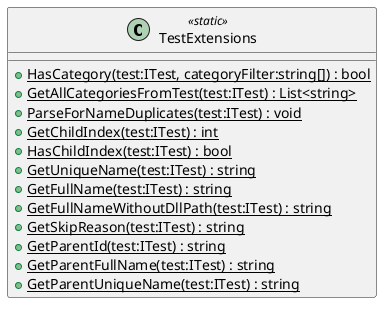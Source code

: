 @startuml
class TestExtensions <<static>> {
    + {static} HasCategory(test:ITest, categoryFilter:string[]) : bool
    + {static} GetAllCategoriesFromTest(test:ITest) : List<string>
    + {static} ParseForNameDuplicates(test:ITest) : void
    + {static} GetChildIndex(test:ITest) : int
    + {static} HasChildIndex(test:ITest) : bool
    + {static} GetUniqueName(test:ITest) : string
    + {static} GetFullName(test:ITest) : string
    + {static} GetFullNameWithoutDllPath(test:ITest) : string
    + {static} GetSkipReason(test:ITest) : string
    + {static} GetParentId(test:ITest) : string
    + {static} GetParentFullName(test:ITest) : string
    + {static} GetParentUniqueName(test:ITest) : string
}
@enduml
